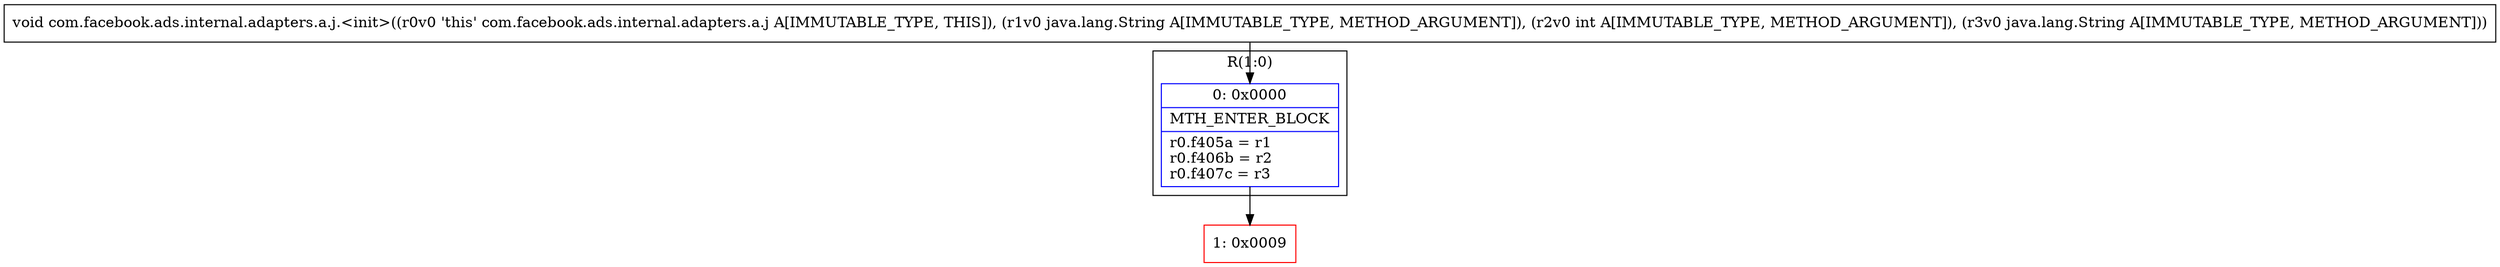 digraph "CFG forcom.facebook.ads.internal.adapters.a.j.\<init\>(Ljava\/lang\/String;ILjava\/lang\/String;)V" {
subgraph cluster_Region_361077979 {
label = "R(1:0)";
node [shape=record,color=blue];
Node_0 [shape=record,label="{0\:\ 0x0000|MTH_ENTER_BLOCK\l|r0.f405a = r1\lr0.f406b = r2\lr0.f407c = r3\l}"];
}
Node_1 [shape=record,color=red,label="{1\:\ 0x0009}"];
MethodNode[shape=record,label="{void com.facebook.ads.internal.adapters.a.j.\<init\>((r0v0 'this' com.facebook.ads.internal.adapters.a.j A[IMMUTABLE_TYPE, THIS]), (r1v0 java.lang.String A[IMMUTABLE_TYPE, METHOD_ARGUMENT]), (r2v0 int A[IMMUTABLE_TYPE, METHOD_ARGUMENT]), (r3v0 java.lang.String A[IMMUTABLE_TYPE, METHOD_ARGUMENT])) }"];
MethodNode -> Node_0;
Node_0 -> Node_1;
}

